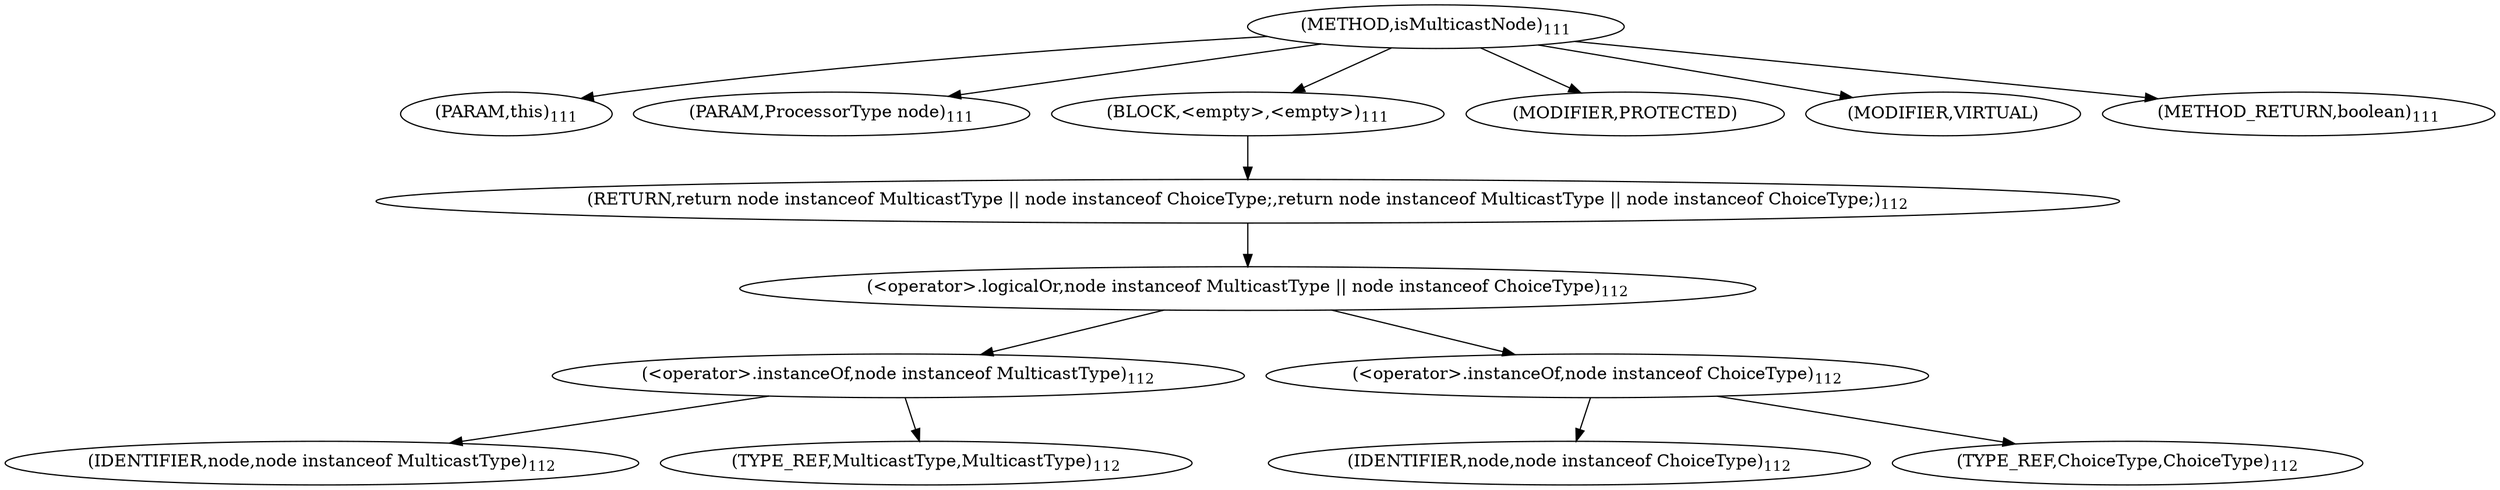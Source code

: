 digraph "isMulticastNode" {  
"270" [label = <(METHOD,isMulticastNode)<SUB>111</SUB>> ]
"271" [label = <(PARAM,this)<SUB>111</SUB>> ]
"272" [label = <(PARAM,ProcessorType node)<SUB>111</SUB>> ]
"273" [label = <(BLOCK,&lt;empty&gt;,&lt;empty&gt;)<SUB>111</SUB>> ]
"274" [label = <(RETURN,return node instanceof MulticastType || node instanceof ChoiceType;,return node instanceof MulticastType || node instanceof ChoiceType;)<SUB>112</SUB>> ]
"275" [label = <(&lt;operator&gt;.logicalOr,node instanceof MulticastType || node instanceof ChoiceType)<SUB>112</SUB>> ]
"276" [label = <(&lt;operator&gt;.instanceOf,node instanceof MulticastType)<SUB>112</SUB>> ]
"277" [label = <(IDENTIFIER,node,node instanceof MulticastType)<SUB>112</SUB>> ]
"278" [label = <(TYPE_REF,MulticastType,MulticastType)<SUB>112</SUB>> ]
"279" [label = <(&lt;operator&gt;.instanceOf,node instanceof ChoiceType)<SUB>112</SUB>> ]
"280" [label = <(IDENTIFIER,node,node instanceof ChoiceType)<SUB>112</SUB>> ]
"281" [label = <(TYPE_REF,ChoiceType,ChoiceType)<SUB>112</SUB>> ]
"282" [label = <(MODIFIER,PROTECTED)> ]
"283" [label = <(MODIFIER,VIRTUAL)> ]
"284" [label = <(METHOD_RETURN,boolean)<SUB>111</SUB>> ]
  "270" -> "271" 
  "270" -> "272" 
  "270" -> "273" 
  "270" -> "282" 
  "270" -> "283" 
  "270" -> "284" 
  "273" -> "274" 
  "274" -> "275" 
  "275" -> "276" 
  "275" -> "279" 
  "276" -> "277" 
  "276" -> "278" 
  "279" -> "280" 
  "279" -> "281" 
}
